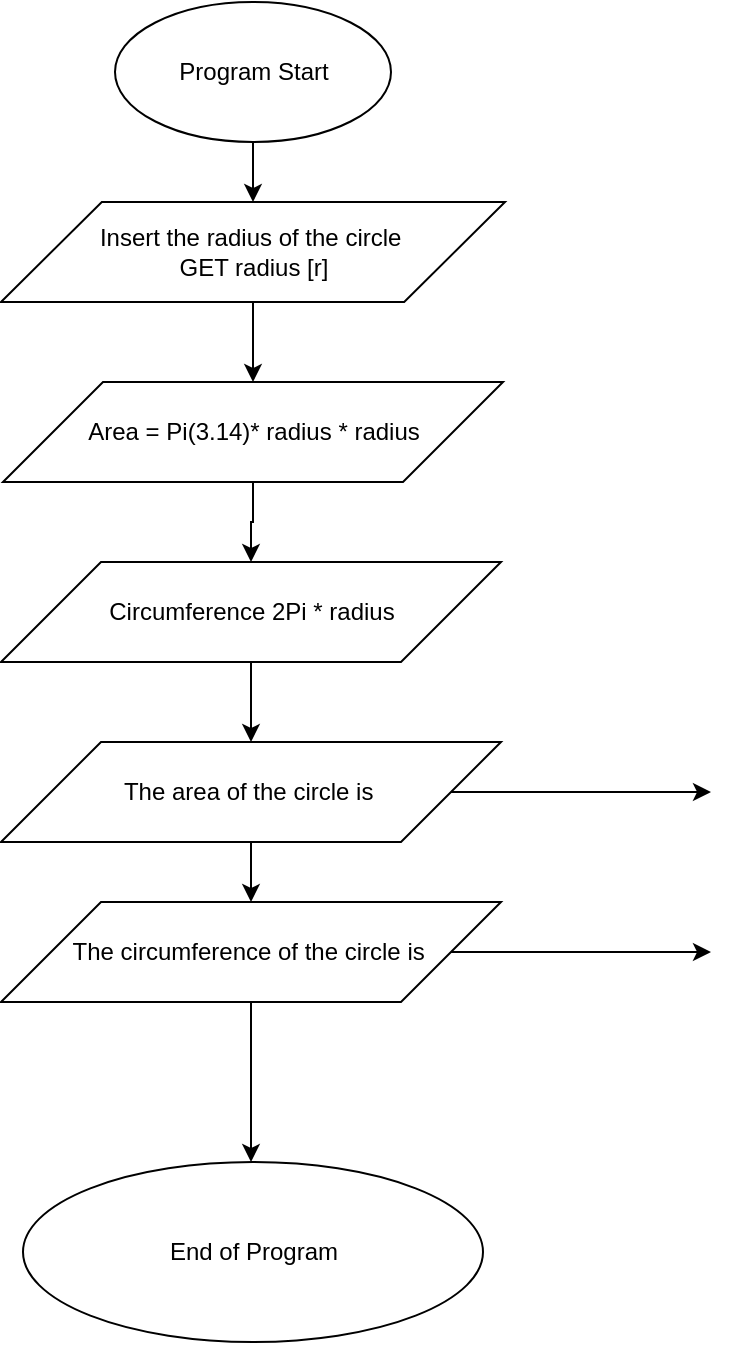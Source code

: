 <mxfile version="12.2.2" type="device" pages="1"><diagram id="SuYkZ7cuVSWBdfz4EMiC" name="Page-1"><mxGraphModel dx="1010" dy="579" grid="1" gridSize="10" guides="1" tooltips="1" connect="1" arrows="1" fold="1" page="1" pageScale="1" pageWidth="850" pageHeight="1100" math="0" shadow="0"><root><mxCell id="0"/><mxCell id="1" parent="0"/><mxCell id="E1VHWQjchbBveNN-H_VO-5" style="edgeStyle=orthogonalEdgeStyle;rounded=0;orthogonalLoop=1;jettySize=auto;html=1;" edge="1" parent="1" source="E1VHWQjchbBveNN-H_VO-1" target="E1VHWQjchbBveNN-H_VO-10"><mxGeometry relative="1" as="geometry"><mxPoint x="278" y="230" as="targetPoint"/><Array as="points"><mxPoint x="278" y="140"/><mxPoint x="278" y="140"/></Array></mxGeometry></mxCell><mxCell id="E1VHWQjchbBveNN-H_VO-1" value="Program Start" style="ellipse;whiteSpace=wrap;html=1;" vertex="1" parent="1"><mxGeometry x="208.5" y="30" width="138" height="70" as="geometry"/></mxCell><mxCell id="E1VHWQjchbBveNN-H_VO-12" value="" style="edgeStyle=orthogonalEdgeStyle;rounded=0;orthogonalLoop=1;jettySize=auto;html=1;" edge="1" parent="1" source="E1VHWQjchbBveNN-H_VO-10" target="E1VHWQjchbBveNN-H_VO-11"><mxGeometry relative="1" as="geometry"/></mxCell><mxCell id="E1VHWQjchbBveNN-H_VO-10" value="Insert the radius of the circle&amp;nbsp;&lt;br&gt;GET radius [r]" style="shape=parallelogram;perimeter=parallelogramPerimeter;whiteSpace=wrap;html=1;" vertex="1" parent="1"><mxGeometry x="151.5" y="130" width="252" height="50" as="geometry"/></mxCell><mxCell id="E1VHWQjchbBveNN-H_VO-15" value="" style="edgeStyle=orthogonalEdgeStyle;rounded=0;orthogonalLoop=1;jettySize=auto;html=1;" edge="1" parent="1" source="E1VHWQjchbBveNN-H_VO-11" target="E1VHWQjchbBveNN-H_VO-14"><mxGeometry relative="1" as="geometry"/></mxCell><mxCell id="E1VHWQjchbBveNN-H_VO-11" value="Area = Pi(3.14)* radius * radius" style="shape=parallelogram;perimeter=parallelogramPerimeter;whiteSpace=wrap;html=1;" vertex="1" parent="1"><mxGeometry x="152.5" y="220" width="250" height="50" as="geometry"/></mxCell><mxCell id="E1VHWQjchbBveNN-H_VO-17" value="" style="edgeStyle=orthogonalEdgeStyle;rounded=0;orthogonalLoop=1;jettySize=auto;html=1;" edge="1" parent="1" source="E1VHWQjchbBveNN-H_VO-14" target="E1VHWQjchbBveNN-H_VO-16"><mxGeometry relative="1" as="geometry"/></mxCell><mxCell id="E1VHWQjchbBveNN-H_VO-14" value="Circumference 2Pi * radius" style="shape=parallelogram;perimeter=parallelogramPerimeter;whiteSpace=wrap;html=1;" vertex="1" parent="1"><mxGeometry x="151.5" y="310" width="250" height="50" as="geometry"/></mxCell><mxCell id="E1VHWQjchbBveNN-H_VO-19" value="" style="edgeStyle=orthogonalEdgeStyle;rounded=0;orthogonalLoop=1;jettySize=auto;html=1;" edge="1" parent="1" source="E1VHWQjchbBveNN-H_VO-16"><mxGeometry relative="1" as="geometry"><mxPoint x="506.5" y="425" as="targetPoint"/></mxGeometry></mxCell><mxCell id="E1VHWQjchbBveNN-H_VO-21" value="" style="edgeStyle=orthogonalEdgeStyle;rounded=0;orthogonalLoop=1;jettySize=auto;html=1;" edge="1" parent="1" source="E1VHWQjchbBveNN-H_VO-16" target="E1VHWQjchbBveNN-H_VO-20"><mxGeometry relative="1" as="geometry"/></mxCell><mxCell id="E1VHWQjchbBveNN-H_VO-16" value="The area of the circle is&amp;nbsp;" style="shape=parallelogram;perimeter=parallelogramPerimeter;whiteSpace=wrap;html=1;" vertex="1" parent="1"><mxGeometry x="151.5" y="400" width="250" height="50" as="geometry"/></mxCell><mxCell id="E1VHWQjchbBveNN-H_VO-23" value="" style="edgeStyle=orthogonalEdgeStyle;rounded=0;orthogonalLoop=1;jettySize=auto;html=1;" edge="1" parent="1" source="E1VHWQjchbBveNN-H_VO-20"><mxGeometry relative="1" as="geometry"><mxPoint x="506.5" y="505" as="targetPoint"/></mxGeometry></mxCell><mxCell id="E1VHWQjchbBveNN-H_VO-25" value="" style="edgeStyle=orthogonalEdgeStyle;rounded=0;orthogonalLoop=1;jettySize=auto;html=1;" edge="1" parent="1" source="E1VHWQjchbBveNN-H_VO-20"><mxGeometry relative="1" as="geometry"><mxPoint x="276.5" y="610" as="targetPoint"/></mxGeometry></mxCell><mxCell id="E1VHWQjchbBveNN-H_VO-20" value="The circumference of the circle is&amp;nbsp;" style="shape=parallelogram;perimeter=parallelogramPerimeter;whiteSpace=wrap;html=1;" vertex="1" parent="1"><mxGeometry x="151.5" y="480" width="250" height="50" as="geometry"/></mxCell><mxCell id="E1VHWQjchbBveNN-H_VO-26" value="End of Program" style="ellipse;whiteSpace=wrap;html=1;" vertex="1" parent="1"><mxGeometry x="162.5" y="610" width="230" height="90" as="geometry"/></mxCell></root></mxGraphModel></diagram></mxfile>